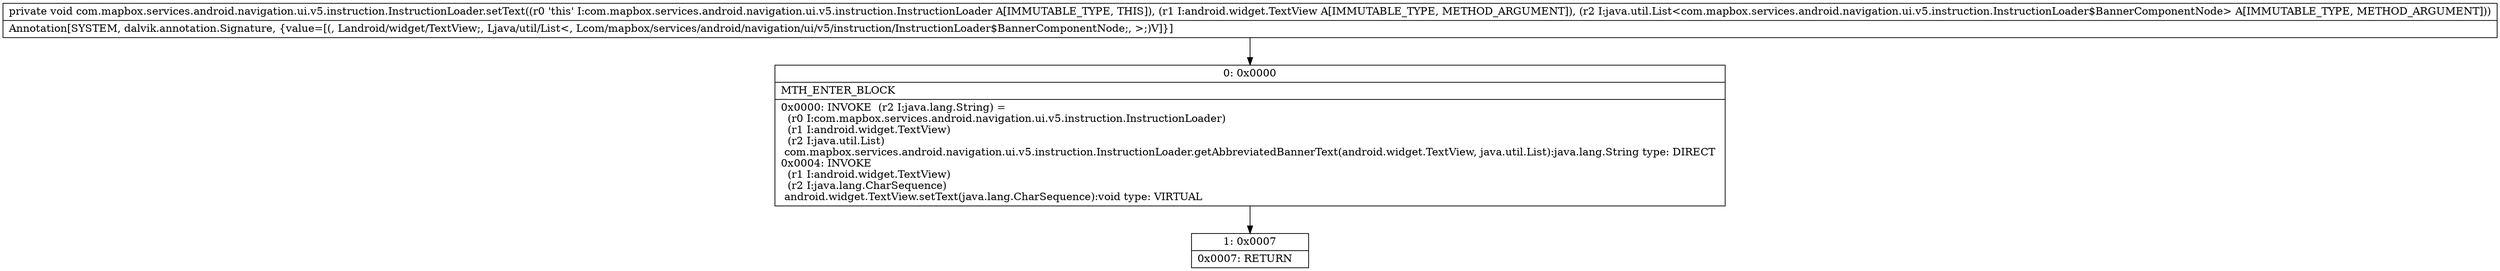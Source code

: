 digraph "CFG forcom.mapbox.services.android.navigation.ui.v5.instruction.InstructionLoader.setText(Landroid\/widget\/TextView;Ljava\/util\/List;)V" {
Node_0 [shape=record,label="{0\:\ 0x0000|MTH_ENTER_BLOCK\l|0x0000: INVOKE  (r2 I:java.lang.String) = \l  (r0 I:com.mapbox.services.android.navigation.ui.v5.instruction.InstructionLoader)\l  (r1 I:android.widget.TextView)\l  (r2 I:java.util.List)\l com.mapbox.services.android.navigation.ui.v5.instruction.InstructionLoader.getAbbreviatedBannerText(android.widget.TextView, java.util.List):java.lang.String type: DIRECT \l0x0004: INVOKE  \l  (r1 I:android.widget.TextView)\l  (r2 I:java.lang.CharSequence)\l android.widget.TextView.setText(java.lang.CharSequence):void type: VIRTUAL \l}"];
Node_1 [shape=record,label="{1\:\ 0x0007|0x0007: RETURN   \l}"];
MethodNode[shape=record,label="{private void com.mapbox.services.android.navigation.ui.v5.instruction.InstructionLoader.setText((r0 'this' I:com.mapbox.services.android.navigation.ui.v5.instruction.InstructionLoader A[IMMUTABLE_TYPE, THIS]), (r1 I:android.widget.TextView A[IMMUTABLE_TYPE, METHOD_ARGUMENT]), (r2 I:java.util.List\<com.mapbox.services.android.navigation.ui.v5.instruction.InstructionLoader$BannerComponentNode\> A[IMMUTABLE_TYPE, METHOD_ARGUMENT]))  | Annotation[SYSTEM, dalvik.annotation.Signature, \{value=[(, Landroid\/widget\/TextView;, Ljava\/util\/List\<, Lcom\/mapbox\/services\/android\/navigation\/ui\/v5\/instruction\/InstructionLoader$BannerComponentNode;, \>;)V]\}]\l}"];
MethodNode -> Node_0;
Node_0 -> Node_1;
}


